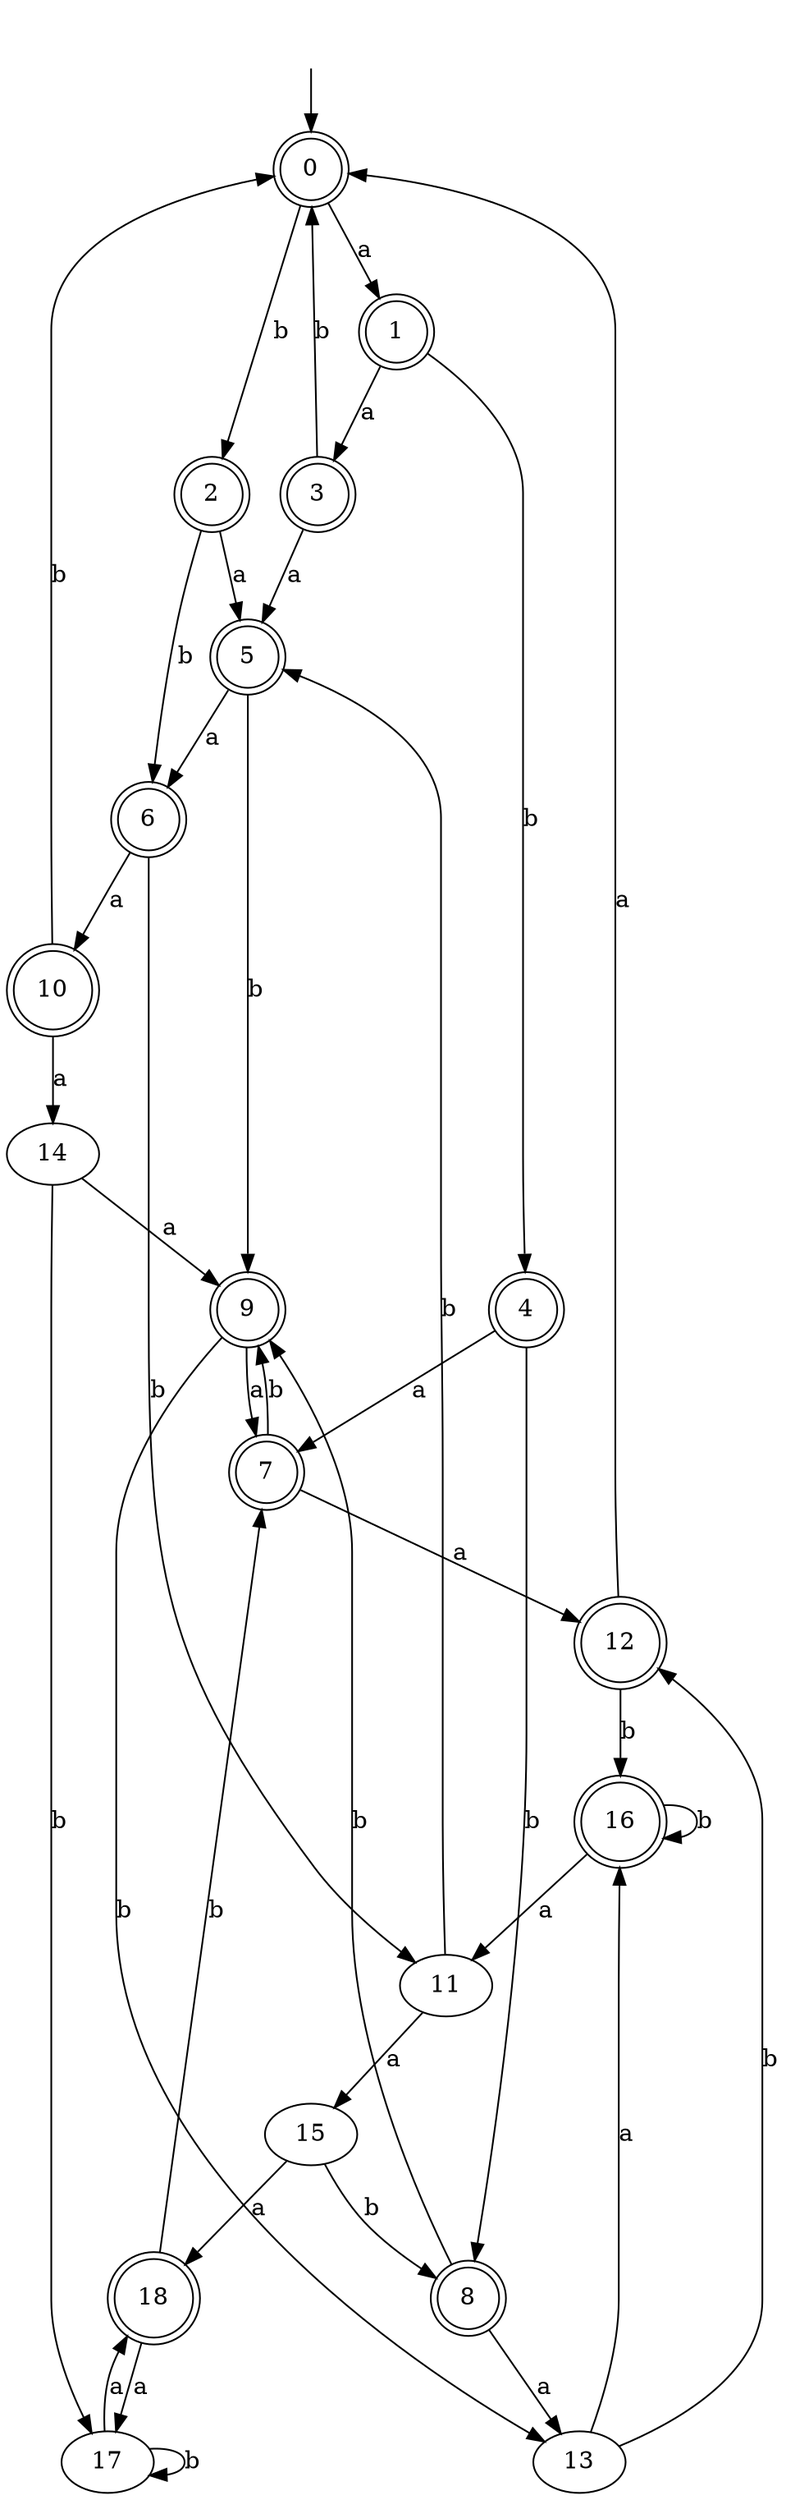 digraph RandomDFA {
  __start0 [label="", shape=none];
  __start0 -> 0 [label=""];
  0 [shape=circle] [shape=doublecircle]
  0 -> 1 [label="a"]
  0 -> 2 [label="b"]
  1 [shape=doublecircle]
  1 -> 3 [label="a"]
  1 -> 4 [label="b"]
  2 [shape=doublecircle]
  2 -> 5 [label="a"]
  2 -> 6 [label="b"]
  3 [shape=doublecircle]
  3 -> 5 [label="a"]
  3 -> 0 [label="b"]
  4 [shape=doublecircle]
  4 -> 7 [label="a"]
  4 -> 8 [label="b"]
  5 [shape=doublecircle]
  5 -> 6 [label="a"]
  5 -> 9 [label="b"]
  6 [shape=doublecircle]
  6 -> 10 [label="a"]
  6 -> 11 [label="b"]
  7 [shape=doublecircle]
  7 -> 12 [label="a"]
  7 -> 9 [label="b"]
  8 [shape=doublecircle]
  8 -> 13 [label="a"]
  8 -> 9 [label="b"]
  9 [shape=doublecircle]
  9 -> 7 [label="a"]
  9 -> 13 [label="b"]
  10 [shape=doublecircle]
  10 -> 14 [label="a"]
  10 -> 0 [label="b"]
  11
  11 -> 15 [label="a"]
  11 -> 5 [label="b"]
  12 [shape=doublecircle]
  12 -> 0 [label="a"]
  12 -> 16 [label="b"]
  13
  13 -> 16 [label="a"]
  13 -> 12 [label="b"]
  14
  14 -> 9 [label="a"]
  14 -> 17 [label="b"]
  15
  15 -> 18 [label="a"]
  15 -> 8 [label="b"]
  16 [shape=doublecircle]
  16 -> 11 [label="a"]
  16 -> 16 [label="b"]
  17
  17 -> 18 [label="a"]
  17 -> 17 [label="b"]
  18 [shape=doublecircle]
  18 -> 17 [label="a"]
  18 -> 7 [label="b"]
}
